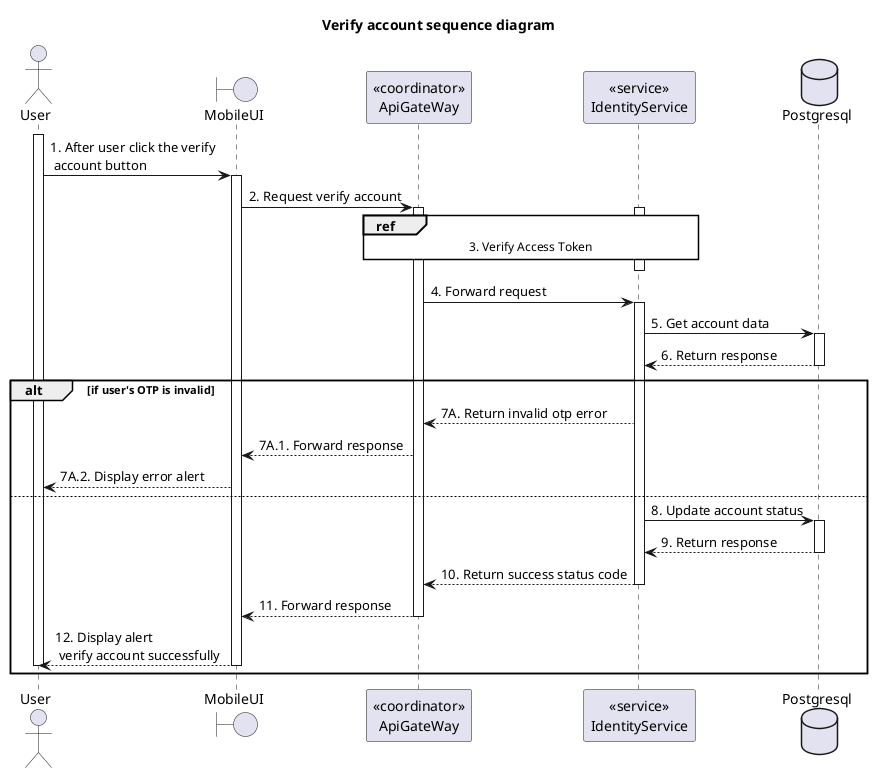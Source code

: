@startuml Sequence
title "Verify account sequence diagram"

<style>
  sequenceDiagram {
    reference {
      BackGroundColor white
    }
}
</style>

actor User
activate User

boundary MobileUI
participant "<<coordinator>>\nApiGateWay" as ApiGateway
participant "<<service>>\nIdentityService" as IdentityService
database Postgresql

User -> MobileUI ++: 1. After user click the verify\n account button
MobileUI -> ApiGateway ++: 2. Request verify account

activate IdentityService
ref over ApiGateway, IdentityService: 3. Verify Access Token
ApiGateway -[hidden]-> IdentityService
deactivate IdentityService

ApiGateway -> IdentityService ++: 4. Forward request
IdentityService -> Postgresql ++: 5. Get account data
IdentityService <-- Postgresql --: 6. Return response

alt if user's OTP is invalid
    ApiGateway <-- IdentityService: 7A. Return invalid otp error
    MobileUI <-- ApiGateway: 7A.1. Forward response
    User <-- MobileUI: 7A.2. Display error alert
else
    IdentityService -> Postgresql ++: 8. Update account status
    IdentityService <-- Postgresql --: 9. Return response
    ApiGateway <-- IdentityService --: 10. Return success status code
    MobileUI <-- ApiGateway --: 11. Forward response
    User <-- MobileUI --: 12. Display alert\n verify account successfully
    deactivate User
end

@enduml
